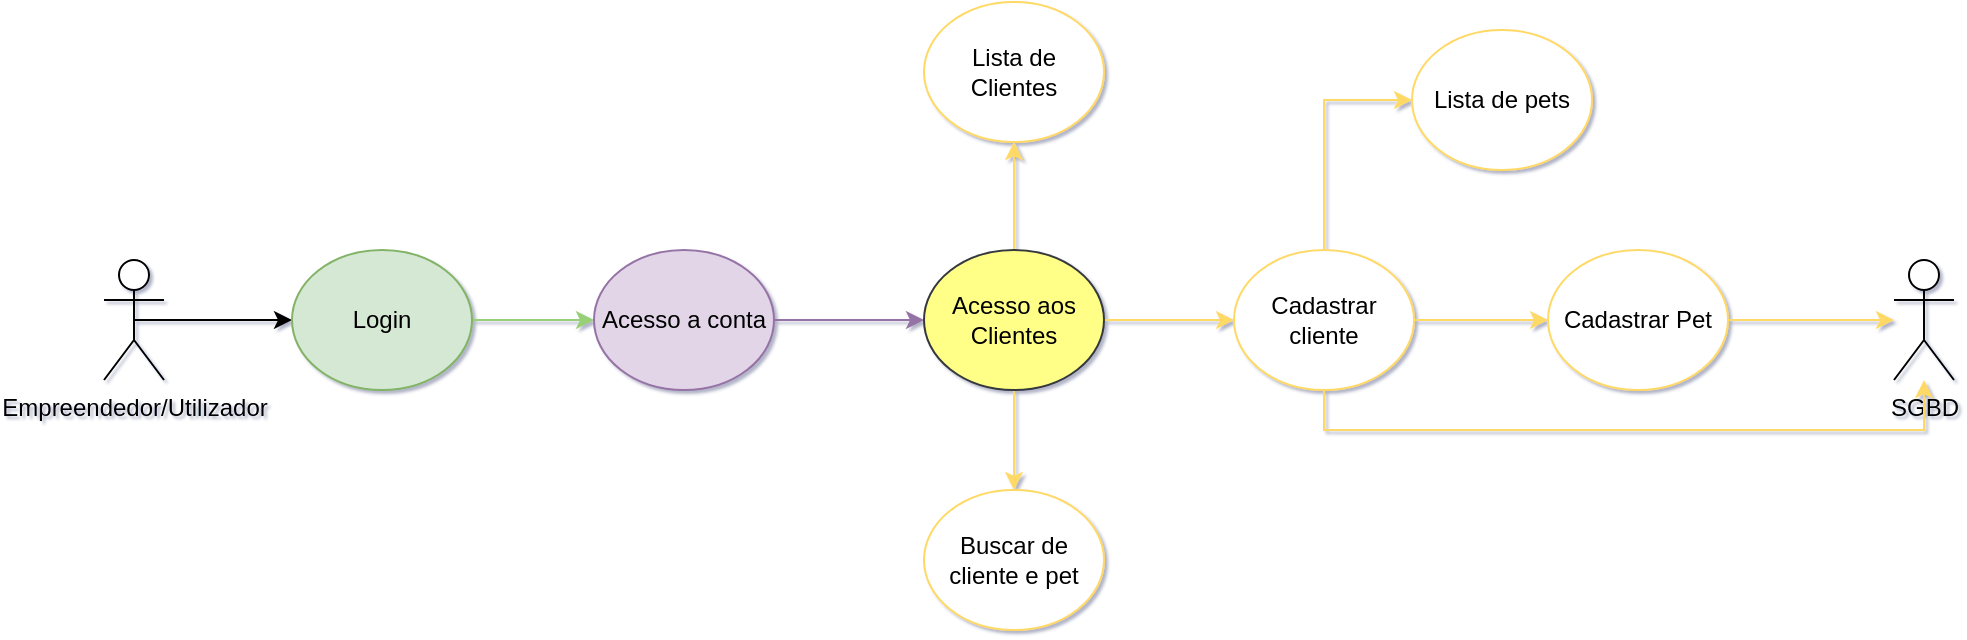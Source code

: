 <mxfile version="26.2.4">
  <diagram name="Página-1" id="Bw-3vuzHvK8cUdGuyqDx">
    <mxGraphModel dx="3177" dy="-5045" grid="1" gridSize="10" guides="1" tooltips="1" connect="1" arrows="1" fold="1" page="1" pageScale="1" pageWidth="583" pageHeight="827" background="none" math="0" shadow="1">
      <root>
        <mxCell id="0" />
        <mxCell id="1" parent="0" />
        <mxCell id="2x62SgGYw6rRhBSeBtnu-181" style="edgeStyle=orthogonalEdgeStyle;rounded=0;orthogonalLoop=1;jettySize=auto;html=1;exitX=0.5;exitY=0.5;exitDx=0;exitDy=0;exitPerimeter=0;" parent="1" source="2x62SgGYw6rRhBSeBtnu-182" target="2x62SgGYw6rRhBSeBtnu-184" edge="1">
          <mxGeometry relative="1" as="geometry" />
        </mxCell>
        <mxCell id="2x62SgGYw6rRhBSeBtnu-182" value="Empreendedor/Utilizador" style="shape=umlActor;verticalLabelPosition=bottom;verticalAlign=top;html=1;outlineConnect=0;labelBackgroundColor=none;" parent="1" vertex="1">
          <mxGeometry x="-1630" y="6189" width="30" height="60" as="geometry" />
        </mxCell>
        <mxCell id="2x62SgGYw6rRhBSeBtnu-183" style="edgeStyle=orthogonalEdgeStyle;rounded=0;orthogonalLoop=1;jettySize=auto;html=1;exitX=1;exitY=0.5;exitDx=0;exitDy=0;strokeColor=#97D077;" parent="1" source="2x62SgGYw6rRhBSeBtnu-184" target="2x62SgGYw6rRhBSeBtnu-186" edge="1">
          <mxGeometry relative="1" as="geometry" />
        </mxCell>
        <mxCell id="2x62SgGYw6rRhBSeBtnu-184" value="Login" style="ellipse;whiteSpace=wrap;html=1;labelBackgroundColor=none;fillColor=#d5e8d4;strokeColor=#82b366;" parent="1" vertex="1">
          <mxGeometry x="-1536" y="6184" width="90" height="70" as="geometry" />
        </mxCell>
        <mxCell id="2x62SgGYw6rRhBSeBtnu-185" style="edgeStyle=orthogonalEdgeStyle;rounded=0;orthogonalLoop=1;jettySize=auto;html=1;exitX=1;exitY=0.5;exitDx=0;exitDy=0;strokeColor=#9673A6;entryX=0;entryY=0.5;entryDx=0;entryDy=0;" parent="1" source="2x62SgGYw6rRhBSeBtnu-186" target="2x62SgGYw6rRhBSeBtnu-196" edge="1">
          <mxGeometry relative="1" as="geometry">
            <mxPoint x="-1230" y="6219" as="targetPoint" />
          </mxGeometry>
        </mxCell>
        <mxCell id="2x62SgGYw6rRhBSeBtnu-186" value="Acesso a conta" style="ellipse;whiteSpace=wrap;html=1;labelBackgroundColor=none;fillColor=#e1d5e7;strokeColor=#9673A6;" parent="1" vertex="1">
          <mxGeometry x="-1385" y="6184" width="90" height="70" as="geometry" />
        </mxCell>
        <mxCell id="2x62SgGYw6rRhBSeBtnu-187" value="SGBD" style="shape=umlActor;verticalLabelPosition=bottom;verticalAlign=top;html=1;outlineConnect=0;labelBackgroundColor=none;" parent="1" vertex="1">
          <mxGeometry x="-735" y="6189" width="30" height="60" as="geometry" />
        </mxCell>
        <mxCell id="2x62SgGYw6rRhBSeBtnu-188" style="edgeStyle=orthogonalEdgeStyle;rounded=0;orthogonalLoop=1;jettySize=auto;html=1;entryX=0;entryY=0.5;entryDx=0;entryDy=0;exitX=1;exitY=0.5;exitDx=0;exitDy=0;strokeColor=#FFD966;" parent="1" source="2x62SgGYw6rRhBSeBtnu-190" target="2x62SgGYw6rRhBSeBtnu-192" edge="1">
          <mxGeometry relative="1" as="geometry" />
        </mxCell>
        <mxCell id="2x62SgGYw6rRhBSeBtnu-189" style="edgeStyle=orthogonalEdgeStyle;rounded=0;orthogonalLoop=1;jettySize=auto;html=1;exitX=0.5;exitY=1;exitDx=0;exitDy=0;strokeColor=#FFD966;" parent="1" source="2x62SgGYw6rRhBSeBtnu-190" target="2x62SgGYw6rRhBSeBtnu-187" edge="1">
          <mxGeometry relative="1" as="geometry">
            <Array as="points">
              <mxPoint x="-1020" y="6274" />
              <mxPoint x="-720" y="6274" />
            </Array>
          </mxGeometry>
        </mxCell>
        <mxCell id="2x62SgGYw6rRhBSeBtnu-190" value="Cadastrar cliente" style="ellipse;whiteSpace=wrap;html=1;labelBackgroundColor=none;strokeColor=#FFD966;" parent="1" vertex="1">
          <mxGeometry x="-1065" y="6184" width="90" height="70" as="geometry" />
        </mxCell>
        <mxCell id="2x62SgGYw6rRhBSeBtnu-191" style="edgeStyle=orthogonalEdgeStyle;rounded=0;orthogonalLoop=1;jettySize=auto;html=1;exitX=1;exitY=0.5;exitDx=0;exitDy=0;strokeColor=#FFD966;" parent="1" source="2x62SgGYw6rRhBSeBtnu-192" target="2x62SgGYw6rRhBSeBtnu-187" edge="1">
          <mxGeometry relative="1" as="geometry" />
        </mxCell>
        <mxCell id="2x62SgGYw6rRhBSeBtnu-192" value="Cadastrar Pet" style="ellipse;whiteSpace=wrap;html=1;labelBackgroundColor=none;strokeColor=#FFD966;" parent="1" vertex="1">
          <mxGeometry x="-908" y="6184" width="90" height="70" as="geometry" />
        </mxCell>
        <mxCell id="2x62SgGYw6rRhBSeBtnu-193" style="edgeStyle=orthogonalEdgeStyle;rounded=0;orthogonalLoop=1;jettySize=auto;html=1;exitX=1;exitY=0.5;exitDx=0;exitDy=0;entryX=0;entryY=0.5;entryDx=0;entryDy=0;fillColor=#ffff88;strokeColor=#FFD966;" parent="1" source="2x62SgGYw6rRhBSeBtnu-196" target="2x62SgGYw6rRhBSeBtnu-190" edge="1">
          <mxGeometry relative="1" as="geometry" />
        </mxCell>
        <mxCell id="2x62SgGYw6rRhBSeBtnu-194" style="edgeStyle=orthogonalEdgeStyle;rounded=0;orthogonalLoop=1;jettySize=auto;html=1;exitX=0.5;exitY=1;exitDx=0;exitDy=0;entryX=0.5;entryY=0;entryDx=0;entryDy=0;strokeColor=#FFD966;" parent="1" source="2x62SgGYw6rRhBSeBtnu-196" target="2x62SgGYw6rRhBSeBtnu-200" edge="1">
          <mxGeometry relative="1" as="geometry" />
        </mxCell>
        <mxCell id="2x62SgGYw6rRhBSeBtnu-195" style="edgeStyle=orthogonalEdgeStyle;rounded=0;orthogonalLoop=1;jettySize=auto;html=1;exitX=0.5;exitY=0;exitDx=0;exitDy=0;entryX=0.5;entryY=1;entryDx=0;entryDy=0;strokeColor=#FFD966;" parent="1" source="2x62SgGYw6rRhBSeBtnu-196" target="2x62SgGYw6rRhBSeBtnu-197" edge="1">
          <mxGeometry relative="1" as="geometry" />
        </mxCell>
        <mxCell id="2x62SgGYw6rRhBSeBtnu-196" value="Acesso aos Clientes" style="ellipse;whiteSpace=wrap;html=1;labelBackgroundColor=none;fillColor=#ffff88;strokeColor=#36393d;" parent="1" vertex="1">
          <mxGeometry x="-1220" y="6184" width="90" height="70" as="geometry" />
        </mxCell>
        <mxCell id="2x62SgGYw6rRhBSeBtnu-197" value="Lista de Clientes" style="ellipse;whiteSpace=wrap;html=1;labelBackgroundColor=none;strokeColor=#FFD966;" parent="1" vertex="1">
          <mxGeometry x="-1220" y="6060" width="90" height="70" as="geometry" />
        </mxCell>
        <mxCell id="2x62SgGYw6rRhBSeBtnu-198" value="Lista de pets" style="ellipse;whiteSpace=wrap;html=1;labelBackgroundColor=none;strokeColor=#FFD966;" parent="1" vertex="1">
          <mxGeometry x="-976" y="6074" width="90" height="70" as="geometry" />
        </mxCell>
        <mxCell id="2x62SgGYw6rRhBSeBtnu-199" style="edgeStyle=orthogonalEdgeStyle;rounded=0;orthogonalLoop=1;jettySize=auto;html=1;exitX=0.5;exitY=0;exitDx=0;exitDy=0;entryX=0;entryY=0.5;entryDx=0;entryDy=0;strokeColor=#FFD966;" parent="1" source="2x62SgGYw6rRhBSeBtnu-190" target="2x62SgGYw6rRhBSeBtnu-198" edge="1">
          <mxGeometry relative="1" as="geometry" />
        </mxCell>
        <mxCell id="2x62SgGYw6rRhBSeBtnu-200" value="Buscar de cliente e pet" style="ellipse;whiteSpace=wrap;html=1;labelBackgroundColor=none;strokeColor=#FFD966;" parent="1" vertex="1">
          <mxGeometry x="-1220" y="6304" width="90" height="70" as="geometry" />
        </mxCell>
      </root>
    </mxGraphModel>
  </diagram>
</mxfile>
